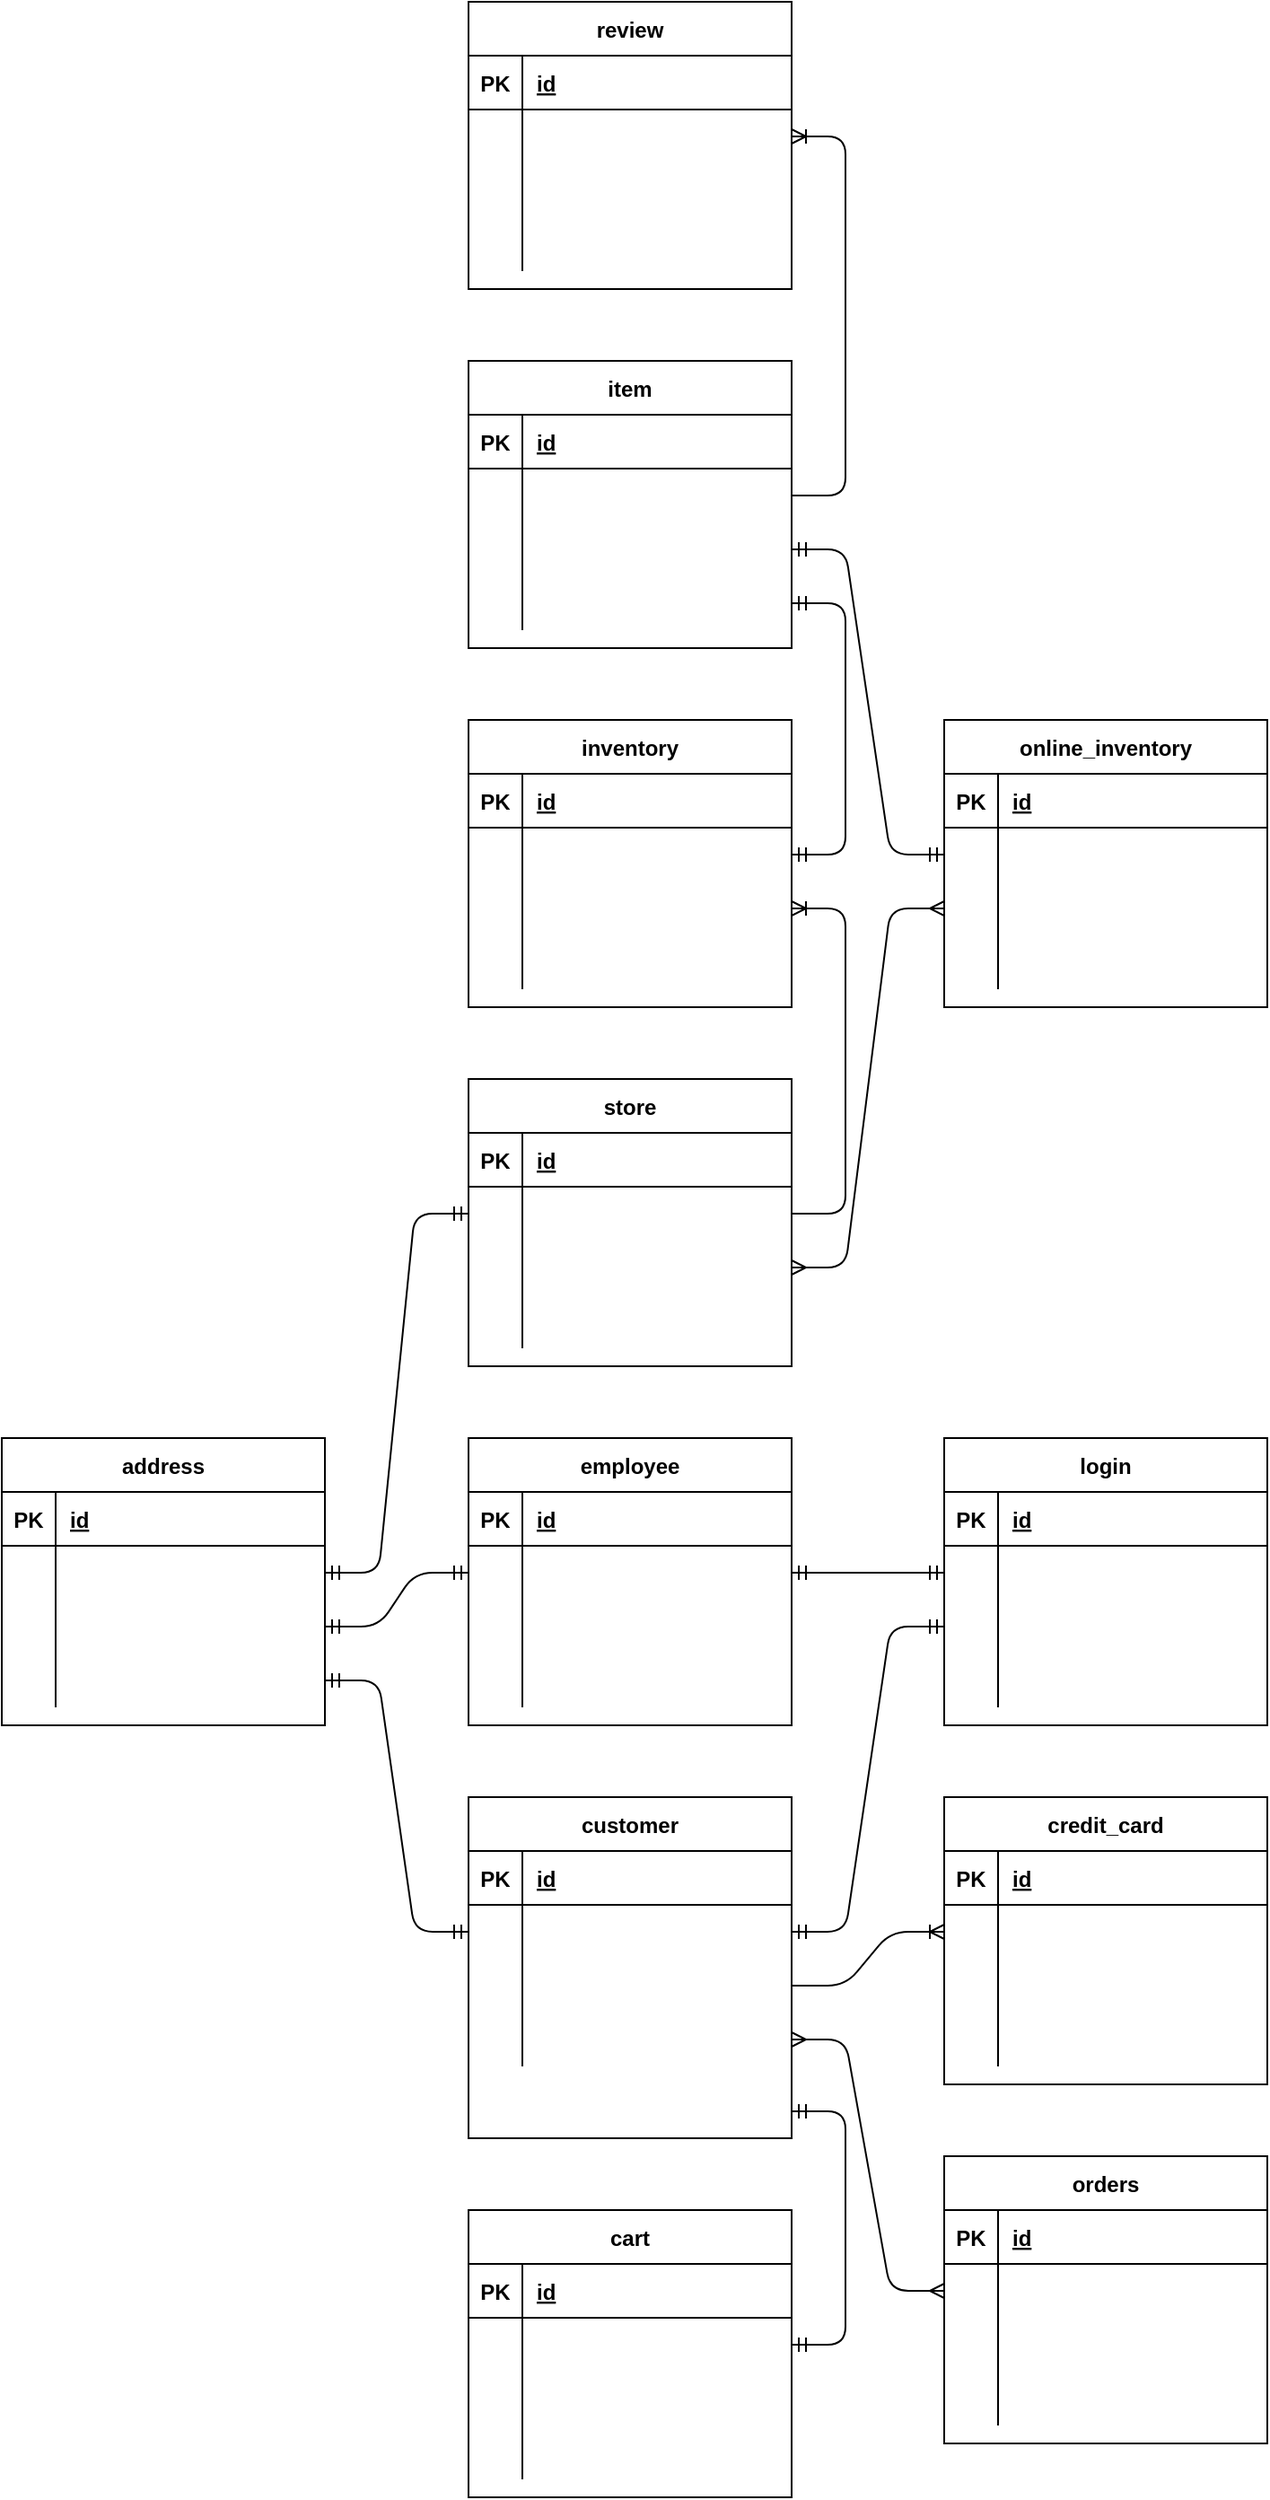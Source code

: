 <mxfile version="14.9.4" type="device"><diagram id="AGDld_XZvt3QHtl88b-3" name="Page-1"><mxGraphModel dx="2512" dy="1852" grid="1" gridSize="10" guides="1" tooltips="1" connect="1" arrows="1" fold="1" page="1" pageScale="1" pageWidth="850" pageHeight="1100" math="0" shadow="0"><root><mxCell id="0"/><mxCell id="1" parent="0"/><mxCell id="yizBOrYzancbSpVKYhe6-15" value="cart" style="shape=table;startSize=30;container=1;collapsible=1;childLayout=tableLayout;fixedRows=1;rowLines=0;fontStyle=1;align=center;resizeLast=1;" parent="1" vertex="1"><mxGeometry x="160" y="350" width="180" height="160" as="geometry"><mxRectangle x="610" y="310" width="60" height="30" as="alternateBounds"/></mxGeometry></mxCell><mxCell id="yizBOrYzancbSpVKYhe6-16" value="" style="shape=partialRectangle;collapsible=0;dropTarget=0;pointerEvents=0;fillColor=none;top=0;left=0;bottom=1;right=0;points=[[0,0.5],[1,0.5]];portConstraint=eastwest;" parent="yizBOrYzancbSpVKYhe6-15" vertex="1"><mxGeometry y="30" width="180" height="30" as="geometry"/></mxCell><mxCell id="yizBOrYzancbSpVKYhe6-17" value="PK" style="shape=partialRectangle;connectable=0;fillColor=none;top=0;left=0;bottom=0;right=0;fontStyle=1;overflow=hidden;" parent="yizBOrYzancbSpVKYhe6-16" vertex="1"><mxGeometry width="30" height="30" as="geometry"/></mxCell><mxCell id="yizBOrYzancbSpVKYhe6-18" value="id" style="shape=partialRectangle;connectable=0;fillColor=none;top=0;left=0;bottom=0;right=0;align=left;spacingLeft=6;fontStyle=5;overflow=hidden;" parent="yizBOrYzancbSpVKYhe6-16" vertex="1"><mxGeometry x="30" width="150" height="30" as="geometry"/></mxCell><mxCell id="yizBOrYzancbSpVKYhe6-19" value="" style="shape=partialRectangle;collapsible=0;dropTarget=0;pointerEvents=0;fillColor=none;top=0;left=0;bottom=0;right=0;points=[[0,0.5],[1,0.5]];portConstraint=eastwest;" parent="yizBOrYzancbSpVKYhe6-15" vertex="1"><mxGeometry y="60" width="180" height="30" as="geometry"/></mxCell><mxCell id="yizBOrYzancbSpVKYhe6-20" value="" style="shape=partialRectangle;connectable=0;fillColor=none;top=0;left=0;bottom=0;right=0;editable=1;overflow=hidden;" parent="yizBOrYzancbSpVKYhe6-19" vertex="1"><mxGeometry width="30" height="30" as="geometry"/></mxCell><mxCell id="yizBOrYzancbSpVKYhe6-21" value=" " style="shape=partialRectangle;connectable=0;fillColor=none;top=0;left=0;bottom=0;right=0;align=left;spacingLeft=6;overflow=hidden;" parent="yizBOrYzancbSpVKYhe6-19" vertex="1"><mxGeometry x="30" width="150" height="30" as="geometry"/></mxCell><mxCell id="yizBOrYzancbSpVKYhe6-22" value="" style="shape=partialRectangle;collapsible=0;dropTarget=0;pointerEvents=0;fillColor=none;top=0;left=0;bottom=0;right=0;points=[[0,0.5],[1,0.5]];portConstraint=eastwest;" parent="yizBOrYzancbSpVKYhe6-15" vertex="1"><mxGeometry y="90" width="180" height="30" as="geometry"/></mxCell><mxCell id="yizBOrYzancbSpVKYhe6-23" value="" style="shape=partialRectangle;connectable=0;fillColor=none;top=0;left=0;bottom=0;right=0;editable=1;overflow=hidden;" parent="yizBOrYzancbSpVKYhe6-22" vertex="1"><mxGeometry width="30" height="30" as="geometry"/></mxCell><mxCell id="yizBOrYzancbSpVKYhe6-24" value=" " style="shape=partialRectangle;connectable=0;fillColor=none;top=0;left=0;bottom=0;right=0;align=left;spacingLeft=6;overflow=hidden;" parent="yizBOrYzancbSpVKYhe6-22" vertex="1"><mxGeometry x="30" width="150" height="30" as="geometry"/></mxCell><mxCell id="yizBOrYzancbSpVKYhe6-25" value="" style="shape=partialRectangle;collapsible=0;dropTarget=0;pointerEvents=0;fillColor=none;top=0;left=0;bottom=0;right=0;points=[[0,0.5],[1,0.5]];portConstraint=eastwest;" parent="yizBOrYzancbSpVKYhe6-15" vertex="1"><mxGeometry y="120" width="180" height="30" as="geometry"/></mxCell><mxCell id="yizBOrYzancbSpVKYhe6-26" value="" style="shape=partialRectangle;connectable=0;fillColor=none;top=0;left=0;bottom=0;right=0;editable=1;overflow=hidden;" parent="yizBOrYzancbSpVKYhe6-25" vertex="1"><mxGeometry width="30" height="30" as="geometry"/></mxCell><mxCell id="yizBOrYzancbSpVKYhe6-27" value=" " style="shape=partialRectangle;connectable=0;fillColor=none;top=0;left=0;bottom=0;right=0;align=left;spacingLeft=6;overflow=hidden;" parent="yizBOrYzancbSpVKYhe6-25" vertex="1"><mxGeometry x="30" width="150" height="30" as="geometry"/></mxCell><mxCell id="yizBOrYzancbSpVKYhe6-41" value="review" style="shape=table;startSize=30;container=1;collapsible=1;childLayout=tableLayout;fixedRows=1;rowLines=0;fontStyle=1;align=center;resizeLast=1;" parent="1" vertex="1"><mxGeometry x="160" y="-880" width="180" height="160" as="geometry"><mxRectangle x="610" y="310" width="60" height="30" as="alternateBounds"/></mxGeometry></mxCell><mxCell id="yizBOrYzancbSpVKYhe6-42" value="" style="shape=partialRectangle;collapsible=0;dropTarget=0;pointerEvents=0;fillColor=none;top=0;left=0;bottom=1;right=0;points=[[0,0.5],[1,0.5]];portConstraint=eastwest;" parent="yizBOrYzancbSpVKYhe6-41" vertex="1"><mxGeometry y="30" width="180" height="30" as="geometry"/></mxCell><mxCell id="yizBOrYzancbSpVKYhe6-43" value="PK" style="shape=partialRectangle;connectable=0;fillColor=none;top=0;left=0;bottom=0;right=0;fontStyle=1;overflow=hidden;" parent="yizBOrYzancbSpVKYhe6-42" vertex="1"><mxGeometry width="30" height="30" as="geometry"/></mxCell><mxCell id="yizBOrYzancbSpVKYhe6-44" value="id" style="shape=partialRectangle;connectable=0;fillColor=none;top=0;left=0;bottom=0;right=0;align=left;spacingLeft=6;fontStyle=5;overflow=hidden;" parent="yizBOrYzancbSpVKYhe6-42" vertex="1"><mxGeometry x="30" width="150" height="30" as="geometry"/></mxCell><mxCell id="yizBOrYzancbSpVKYhe6-45" value="" style="shape=partialRectangle;collapsible=0;dropTarget=0;pointerEvents=0;fillColor=none;top=0;left=0;bottom=0;right=0;points=[[0,0.5],[1,0.5]];portConstraint=eastwest;" parent="yizBOrYzancbSpVKYhe6-41" vertex="1"><mxGeometry y="60" width="180" height="30" as="geometry"/></mxCell><mxCell id="yizBOrYzancbSpVKYhe6-46" value="" style="shape=partialRectangle;connectable=0;fillColor=none;top=0;left=0;bottom=0;right=0;editable=1;overflow=hidden;" parent="yizBOrYzancbSpVKYhe6-45" vertex="1"><mxGeometry width="30" height="30" as="geometry"/></mxCell><mxCell id="yizBOrYzancbSpVKYhe6-47" value=" " style="shape=partialRectangle;connectable=0;fillColor=none;top=0;left=0;bottom=0;right=0;align=left;spacingLeft=6;overflow=hidden;" parent="yizBOrYzancbSpVKYhe6-45" vertex="1"><mxGeometry x="30" width="150" height="30" as="geometry"/></mxCell><mxCell id="yizBOrYzancbSpVKYhe6-48" value="" style="shape=partialRectangle;collapsible=0;dropTarget=0;pointerEvents=0;fillColor=none;top=0;left=0;bottom=0;right=0;points=[[0,0.5],[1,0.5]];portConstraint=eastwest;" parent="yizBOrYzancbSpVKYhe6-41" vertex="1"><mxGeometry y="90" width="180" height="30" as="geometry"/></mxCell><mxCell id="yizBOrYzancbSpVKYhe6-49" value="" style="shape=partialRectangle;connectable=0;fillColor=none;top=0;left=0;bottom=0;right=0;editable=1;overflow=hidden;" parent="yizBOrYzancbSpVKYhe6-48" vertex="1"><mxGeometry width="30" height="30" as="geometry"/></mxCell><mxCell id="yizBOrYzancbSpVKYhe6-50" value=" " style="shape=partialRectangle;connectable=0;fillColor=none;top=0;left=0;bottom=0;right=0;align=left;spacingLeft=6;overflow=hidden;" parent="yizBOrYzancbSpVKYhe6-48" vertex="1"><mxGeometry x="30" width="150" height="30" as="geometry"/></mxCell><mxCell id="yizBOrYzancbSpVKYhe6-51" value="" style="shape=partialRectangle;collapsible=0;dropTarget=0;pointerEvents=0;fillColor=none;top=0;left=0;bottom=0;right=0;points=[[0,0.5],[1,0.5]];portConstraint=eastwest;" parent="yizBOrYzancbSpVKYhe6-41" vertex="1"><mxGeometry y="120" width="180" height="30" as="geometry"/></mxCell><mxCell id="yizBOrYzancbSpVKYhe6-52" value="" style="shape=partialRectangle;connectable=0;fillColor=none;top=0;left=0;bottom=0;right=0;editable=1;overflow=hidden;" parent="yizBOrYzancbSpVKYhe6-51" vertex="1"><mxGeometry width="30" height="30" as="geometry"/></mxCell><mxCell id="yizBOrYzancbSpVKYhe6-53" value=" " style="shape=partialRectangle;connectable=0;fillColor=none;top=0;left=0;bottom=0;right=0;align=left;spacingLeft=6;overflow=hidden;" parent="yizBOrYzancbSpVKYhe6-51" vertex="1"><mxGeometry x="30" width="150" height="30" as="geometry"/></mxCell><mxCell id="yizBOrYzancbSpVKYhe6-54" value="credit_card" style="shape=table;startSize=30;container=1;collapsible=1;childLayout=tableLayout;fixedRows=1;rowLines=0;fontStyle=1;align=center;resizeLast=1;" parent="1" vertex="1"><mxGeometry x="425" y="120" width="180" height="160" as="geometry"><mxRectangle x="610" y="310" width="60" height="30" as="alternateBounds"/></mxGeometry></mxCell><mxCell id="yizBOrYzancbSpVKYhe6-55" value="" style="shape=partialRectangle;collapsible=0;dropTarget=0;pointerEvents=0;fillColor=none;top=0;left=0;bottom=1;right=0;points=[[0,0.5],[1,0.5]];portConstraint=eastwest;" parent="yizBOrYzancbSpVKYhe6-54" vertex="1"><mxGeometry y="30" width="180" height="30" as="geometry"/></mxCell><mxCell id="yizBOrYzancbSpVKYhe6-56" value="PK" style="shape=partialRectangle;connectable=0;fillColor=none;top=0;left=0;bottom=0;right=0;fontStyle=1;overflow=hidden;" parent="yizBOrYzancbSpVKYhe6-55" vertex="1"><mxGeometry width="30" height="30" as="geometry"/></mxCell><mxCell id="yizBOrYzancbSpVKYhe6-57" value="id" style="shape=partialRectangle;connectable=0;fillColor=none;top=0;left=0;bottom=0;right=0;align=left;spacingLeft=6;fontStyle=5;overflow=hidden;" parent="yizBOrYzancbSpVKYhe6-55" vertex="1"><mxGeometry x="30" width="150" height="30" as="geometry"/></mxCell><mxCell id="yizBOrYzancbSpVKYhe6-58" value="" style="shape=partialRectangle;collapsible=0;dropTarget=0;pointerEvents=0;fillColor=none;top=0;left=0;bottom=0;right=0;points=[[0,0.5],[1,0.5]];portConstraint=eastwest;" parent="yizBOrYzancbSpVKYhe6-54" vertex="1"><mxGeometry y="60" width="180" height="30" as="geometry"/></mxCell><mxCell id="yizBOrYzancbSpVKYhe6-59" value="" style="shape=partialRectangle;connectable=0;fillColor=none;top=0;left=0;bottom=0;right=0;editable=1;overflow=hidden;" parent="yizBOrYzancbSpVKYhe6-58" vertex="1"><mxGeometry width="30" height="30" as="geometry"/></mxCell><mxCell id="yizBOrYzancbSpVKYhe6-60" value=" " style="shape=partialRectangle;connectable=0;fillColor=none;top=0;left=0;bottom=0;right=0;align=left;spacingLeft=6;overflow=hidden;" parent="yizBOrYzancbSpVKYhe6-58" vertex="1"><mxGeometry x="30" width="150" height="30" as="geometry"/></mxCell><mxCell id="yizBOrYzancbSpVKYhe6-61" value="" style="shape=partialRectangle;collapsible=0;dropTarget=0;pointerEvents=0;fillColor=none;top=0;left=0;bottom=0;right=0;points=[[0,0.5],[1,0.5]];portConstraint=eastwest;" parent="yizBOrYzancbSpVKYhe6-54" vertex="1"><mxGeometry y="90" width="180" height="30" as="geometry"/></mxCell><mxCell id="yizBOrYzancbSpVKYhe6-62" value="" style="shape=partialRectangle;connectable=0;fillColor=none;top=0;left=0;bottom=0;right=0;editable=1;overflow=hidden;" parent="yizBOrYzancbSpVKYhe6-61" vertex="1"><mxGeometry width="30" height="30" as="geometry"/></mxCell><mxCell id="yizBOrYzancbSpVKYhe6-63" value=" " style="shape=partialRectangle;connectable=0;fillColor=none;top=0;left=0;bottom=0;right=0;align=left;spacingLeft=6;overflow=hidden;" parent="yizBOrYzancbSpVKYhe6-61" vertex="1"><mxGeometry x="30" width="150" height="30" as="geometry"/></mxCell><mxCell id="yizBOrYzancbSpVKYhe6-64" value="" style="shape=partialRectangle;collapsible=0;dropTarget=0;pointerEvents=0;fillColor=none;top=0;left=0;bottom=0;right=0;points=[[0,0.5],[1,0.5]];portConstraint=eastwest;" parent="yizBOrYzancbSpVKYhe6-54" vertex="1"><mxGeometry y="120" width="180" height="30" as="geometry"/></mxCell><mxCell id="yizBOrYzancbSpVKYhe6-65" value="" style="shape=partialRectangle;connectable=0;fillColor=none;top=0;left=0;bottom=0;right=0;editable=1;overflow=hidden;" parent="yizBOrYzancbSpVKYhe6-64" vertex="1"><mxGeometry width="30" height="30" as="geometry"/></mxCell><mxCell id="yizBOrYzancbSpVKYhe6-66" value=" " style="shape=partialRectangle;connectable=0;fillColor=none;top=0;left=0;bottom=0;right=0;align=left;spacingLeft=6;overflow=hidden;" parent="yizBOrYzancbSpVKYhe6-64" vertex="1"><mxGeometry x="30" width="150" height="30" as="geometry"/></mxCell><mxCell id="yizBOrYzancbSpVKYhe6-67" value="orders" style="shape=table;startSize=30;container=1;collapsible=1;childLayout=tableLayout;fixedRows=1;rowLines=0;fontStyle=1;align=center;resizeLast=1;" parent="1" vertex="1"><mxGeometry x="425" y="320" width="180" height="160" as="geometry"><mxRectangle x="610" y="310" width="60" height="30" as="alternateBounds"/></mxGeometry></mxCell><mxCell id="yizBOrYzancbSpVKYhe6-68" value="" style="shape=partialRectangle;collapsible=0;dropTarget=0;pointerEvents=0;fillColor=none;top=0;left=0;bottom=1;right=0;points=[[0,0.5],[1,0.5]];portConstraint=eastwest;" parent="yizBOrYzancbSpVKYhe6-67" vertex="1"><mxGeometry y="30" width="180" height="30" as="geometry"/></mxCell><mxCell id="yizBOrYzancbSpVKYhe6-69" value="PK" style="shape=partialRectangle;connectable=0;fillColor=none;top=0;left=0;bottom=0;right=0;fontStyle=1;overflow=hidden;" parent="yizBOrYzancbSpVKYhe6-68" vertex="1"><mxGeometry width="30" height="30" as="geometry"/></mxCell><mxCell id="yizBOrYzancbSpVKYhe6-70" value="id" style="shape=partialRectangle;connectable=0;fillColor=none;top=0;left=0;bottom=0;right=0;align=left;spacingLeft=6;fontStyle=5;overflow=hidden;" parent="yizBOrYzancbSpVKYhe6-68" vertex="1"><mxGeometry x="30" width="150" height="30" as="geometry"/></mxCell><mxCell id="yizBOrYzancbSpVKYhe6-71" value="" style="shape=partialRectangle;collapsible=0;dropTarget=0;pointerEvents=0;fillColor=none;top=0;left=0;bottom=0;right=0;points=[[0,0.5],[1,0.5]];portConstraint=eastwest;" parent="yizBOrYzancbSpVKYhe6-67" vertex="1"><mxGeometry y="60" width="180" height="30" as="geometry"/></mxCell><mxCell id="yizBOrYzancbSpVKYhe6-72" value="" style="shape=partialRectangle;connectable=0;fillColor=none;top=0;left=0;bottom=0;right=0;editable=1;overflow=hidden;" parent="yizBOrYzancbSpVKYhe6-71" vertex="1"><mxGeometry width="30" height="30" as="geometry"/></mxCell><mxCell id="yizBOrYzancbSpVKYhe6-73" value=" " style="shape=partialRectangle;connectable=0;fillColor=none;top=0;left=0;bottom=0;right=0;align=left;spacingLeft=6;overflow=hidden;" parent="yizBOrYzancbSpVKYhe6-71" vertex="1"><mxGeometry x="30" width="150" height="30" as="geometry"/></mxCell><mxCell id="yizBOrYzancbSpVKYhe6-74" value="" style="shape=partialRectangle;collapsible=0;dropTarget=0;pointerEvents=0;fillColor=none;top=0;left=0;bottom=0;right=0;points=[[0,0.5],[1,0.5]];portConstraint=eastwest;" parent="yizBOrYzancbSpVKYhe6-67" vertex="1"><mxGeometry y="90" width="180" height="30" as="geometry"/></mxCell><mxCell id="yizBOrYzancbSpVKYhe6-75" value="" style="shape=partialRectangle;connectable=0;fillColor=none;top=0;left=0;bottom=0;right=0;editable=1;overflow=hidden;" parent="yizBOrYzancbSpVKYhe6-74" vertex="1"><mxGeometry width="30" height="30" as="geometry"/></mxCell><mxCell id="yizBOrYzancbSpVKYhe6-76" value=" " style="shape=partialRectangle;connectable=0;fillColor=none;top=0;left=0;bottom=0;right=0;align=left;spacingLeft=6;overflow=hidden;" parent="yizBOrYzancbSpVKYhe6-74" vertex="1"><mxGeometry x="30" width="150" height="30" as="geometry"/></mxCell><mxCell id="yizBOrYzancbSpVKYhe6-77" value="" style="shape=partialRectangle;collapsible=0;dropTarget=0;pointerEvents=0;fillColor=none;top=0;left=0;bottom=0;right=0;points=[[0,0.5],[1,0.5]];portConstraint=eastwest;" parent="yizBOrYzancbSpVKYhe6-67" vertex="1"><mxGeometry y="120" width="180" height="30" as="geometry"/></mxCell><mxCell id="yizBOrYzancbSpVKYhe6-78" value="" style="shape=partialRectangle;connectable=0;fillColor=none;top=0;left=0;bottom=0;right=0;editable=1;overflow=hidden;" parent="yizBOrYzancbSpVKYhe6-77" vertex="1"><mxGeometry width="30" height="30" as="geometry"/></mxCell><mxCell id="yizBOrYzancbSpVKYhe6-79" value=" " style="shape=partialRectangle;connectable=0;fillColor=none;top=0;left=0;bottom=0;right=0;align=left;spacingLeft=6;overflow=hidden;" parent="yizBOrYzancbSpVKYhe6-77" vertex="1"><mxGeometry x="30" width="150" height="30" as="geometry"/></mxCell><mxCell id="yizBOrYzancbSpVKYhe6-80" value="login" style="shape=table;startSize=30;container=1;collapsible=1;childLayout=tableLayout;fixedRows=1;rowLines=0;fontStyle=1;align=center;resizeLast=1;" parent="1" vertex="1"><mxGeometry x="425" y="-80" width="180" height="160" as="geometry"><mxRectangle x="610" y="310" width="60" height="30" as="alternateBounds"/></mxGeometry></mxCell><mxCell id="yizBOrYzancbSpVKYhe6-81" value="" style="shape=partialRectangle;collapsible=0;dropTarget=0;pointerEvents=0;fillColor=none;top=0;left=0;bottom=1;right=0;points=[[0,0.5],[1,0.5]];portConstraint=eastwest;" parent="yizBOrYzancbSpVKYhe6-80" vertex="1"><mxGeometry y="30" width="180" height="30" as="geometry"/></mxCell><mxCell id="yizBOrYzancbSpVKYhe6-82" value="PK" style="shape=partialRectangle;connectable=0;fillColor=none;top=0;left=0;bottom=0;right=0;fontStyle=1;overflow=hidden;" parent="yizBOrYzancbSpVKYhe6-81" vertex="1"><mxGeometry width="30" height="30" as="geometry"/></mxCell><mxCell id="yizBOrYzancbSpVKYhe6-83" value="id" style="shape=partialRectangle;connectable=0;fillColor=none;top=0;left=0;bottom=0;right=0;align=left;spacingLeft=6;fontStyle=5;overflow=hidden;" parent="yizBOrYzancbSpVKYhe6-81" vertex="1"><mxGeometry x="30" width="150" height="30" as="geometry"/></mxCell><mxCell id="yizBOrYzancbSpVKYhe6-84" value="" style="shape=partialRectangle;collapsible=0;dropTarget=0;pointerEvents=0;fillColor=none;top=0;left=0;bottom=0;right=0;points=[[0,0.5],[1,0.5]];portConstraint=eastwest;" parent="yizBOrYzancbSpVKYhe6-80" vertex="1"><mxGeometry y="60" width="180" height="30" as="geometry"/></mxCell><mxCell id="yizBOrYzancbSpVKYhe6-85" value="" style="shape=partialRectangle;connectable=0;fillColor=none;top=0;left=0;bottom=0;right=0;editable=1;overflow=hidden;" parent="yizBOrYzancbSpVKYhe6-84" vertex="1"><mxGeometry width="30" height="30" as="geometry"/></mxCell><mxCell id="yizBOrYzancbSpVKYhe6-86" value=" " style="shape=partialRectangle;connectable=0;fillColor=none;top=0;left=0;bottom=0;right=0;align=left;spacingLeft=6;overflow=hidden;" parent="yizBOrYzancbSpVKYhe6-84" vertex="1"><mxGeometry x="30" width="150" height="30" as="geometry"/></mxCell><mxCell id="yizBOrYzancbSpVKYhe6-87" value="" style="shape=partialRectangle;collapsible=0;dropTarget=0;pointerEvents=0;fillColor=none;top=0;left=0;bottom=0;right=0;points=[[0,0.5],[1,0.5]];portConstraint=eastwest;" parent="yizBOrYzancbSpVKYhe6-80" vertex="1"><mxGeometry y="90" width="180" height="30" as="geometry"/></mxCell><mxCell id="yizBOrYzancbSpVKYhe6-88" value="" style="shape=partialRectangle;connectable=0;fillColor=none;top=0;left=0;bottom=0;right=0;editable=1;overflow=hidden;" parent="yizBOrYzancbSpVKYhe6-87" vertex="1"><mxGeometry width="30" height="30" as="geometry"/></mxCell><mxCell id="yizBOrYzancbSpVKYhe6-89" value=" " style="shape=partialRectangle;connectable=0;fillColor=none;top=0;left=0;bottom=0;right=0;align=left;spacingLeft=6;overflow=hidden;" parent="yizBOrYzancbSpVKYhe6-87" vertex="1"><mxGeometry x="30" width="150" height="30" as="geometry"/></mxCell><mxCell id="yizBOrYzancbSpVKYhe6-90" value="" style="shape=partialRectangle;collapsible=0;dropTarget=0;pointerEvents=0;fillColor=none;top=0;left=0;bottom=0;right=0;points=[[0,0.5],[1,0.5]];portConstraint=eastwest;" parent="yizBOrYzancbSpVKYhe6-80" vertex="1"><mxGeometry y="120" width="180" height="30" as="geometry"/></mxCell><mxCell id="yizBOrYzancbSpVKYhe6-91" value="" style="shape=partialRectangle;connectable=0;fillColor=none;top=0;left=0;bottom=0;right=0;editable=1;overflow=hidden;" parent="yizBOrYzancbSpVKYhe6-90" vertex="1"><mxGeometry width="30" height="30" as="geometry"/></mxCell><mxCell id="yizBOrYzancbSpVKYhe6-92" value=" " style="shape=partialRectangle;connectable=0;fillColor=none;top=0;left=0;bottom=0;right=0;align=left;spacingLeft=6;overflow=hidden;" parent="yizBOrYzancbSpVKYhe6-90" vertex="1"><mxGeometry x="30" width="150" height="30" as="geometry"/></mxCell><mxCell id="yizBOrYzancbSpVKYhe6-93" value="item" style="shape=table;startSize=30;container=1;collapsible=1;childLayout=tableLayout;fixedRows=1;rowLines=0;fontStyle=1;align=center;resizeLast=1;" parent="1" vertex="1"><mxGeometry x="160" y="-680" width="180" height="160" as="geometry"><mxRectangle x="610" y="310" width="60" height="30" as="alternateBounds"/></mxGeometry></mxCell><mxCell id="yizBOrYzancbSpVKYhe6-94" value="" style="shape=partialRectangle;collapsible=0;dropTarget=0;pointerEvents=0;fillColor=none;top=0;left=0;bottom=1;right=0;points=[[0,0.5],[1,0.5]];portConstraint=eastwest;" parent="yizBOrYzancbSpVKYhe6-93" vertex="1"><mxGeometry y="30" width="180" height="30" as="geometry"/></mxCell><mxCell id="yizBOrYzancbSpVKYhe6-95" value="PK" style="shape=partialRectangle;connectable=0;fillColor=none;top=0;left=0;bottom=0;right=0;fontStyle=1;overflow=hidden;" parent="yizBOrYzancbSpVKYhe6-94" vertex="1"><mxGeometry width="30" height="30" as="geometry"/></mxCell><mxCell id="yizBOrYzancbSpVKYhe6-96" value="id" style="shape=partialRectangle;connectable=0;fillColor=none;top=0;left=0;bottom=0;right=0;align=left;spacingLeft=6;fontStyle=5;overflow=hidden;" parent="yizBOrYzancbSpVKYhe6-94" vertex="1"><mxGeometry x="30" width="150" height="30" as="geometry"/></mxCell><mxCell id="yizBOrYzancbSpVKYhe6-97" value="" style="shape=partialRectangle;collapsible=0;dropTarget=0;pointerEvents=0;fillColor=none;top=0;left=0;bottom=0;right=0;points=[[0,0.5],[1,0.5]];portConstraint=eastwest;" parent="yizBOrYzancbSpVKYhe6-93" vertex="1"><mxGeometry y="60" width="180" height="30" as="geometry"/></mxCell><mxCell id="yizBOrYzancbSpVKYhe6-98" value="" style="shape=partialRectangle;connectable=0;fillColor=none;top=0;left=0;bottom=0;right=0;editable=1;overflow=hidden;" parent="yizBOrYzancbSpVKYhe6-97" vertex="1"><mxGeometry width="30" height="30" as="geometry"/></mxCell><mxCell id="yizBOrYzancbSpVKYhe6-99" value="" style="shape=partialRectangle;connectable=0;fillColor=none;top=0;left=0;bottom=0;right=0;align=left;spacingLeft=6;overflow=hidden;" parent="yizBOrYzancbSpVKYhe6-97" vertex="1"><mxGeometry x="30" width="150" height="30" as="geometry"/></mxCell><mxCell id="yizBOrYzancbSpVKYhe6-100" value="" style="shape=partialRectangle;collapsible=0;dropTarget=0;pointerEvents=0;fillColor=none;top=0;left=0;bottom=0;right=0;points=[[0,0.5],[1,0.5]];portConstraint=eastwest;" parent="yizBOrYzancbSpVKYhe6-93" vertex="1"><mxGeometry y="90" width="180" height="30" as="geometry"/></mxCell><mxCell id="yizBOrYzancbSpVKYhe6-101" value="" style="shape=partialRectangle;connectable=0;fillColor=none;top=0;left=0;bottom=0;right=0;editable=1;overflow=hidden;" parent="yizBOrYzancbSpVKYhe6-100" vertex="1"><mxGeometry width="30" height="30" as="geometry"/></mxCell><mxCell id="yizBOrYzancbSpVKYhe6-102" value="" style="shape=partialRectangle;connectable=0;fillColor=none;top=0;left=0;bottom=0;right=0;align=left;spacingLeft=6;overflow=hidden;" parent="yizBOrYzancbSpVKYhe6-100" vertex="1"><mxGeometry x="30" width="150" height="30" as="geometry"/></mxCell><mxCell id="yizBOrYzancbSpVKYhe6-103" value="" style="shape=partialRectangle;collapsible=0;dropTarget=0;pointerEvents=0;fillColor=none;top=0;left=0;bottom=0;right=0;points=[[0,0.5],[1,0.5]];portConstraint=eastwest;" parent="yizBOrYzancbSpVKYhe6-93" vertex="1"><mxGeometry y="120" width="180" height="30" as="geometry"/></mxCell><mxCell id="yizBOrYzancbSpVKYhe6-104" value="" style="shape=partialRectangle;connectable=0;fillColor=none;top=0;left=0;bottom=0;right=0;editable=1;overflow=hidden;" parent="yizBOrYzancbSpVKYhe6-103" vertex="1"><mxGeometry width="30" height="30" as="geometry"/></mxCell><mxCell id="yizBOrYzancbSpVKYhe6-105" value="" style="shape=partialRectangle;connectable=0;fillColor=none;top=0;left=0;bottom=0;right=0;align=left;spacingLeft=6;overflow=hidden;" parent="yizBOrYzancbSpVKYhe6-103" vertex="1"><mxGeometry x="30" width="150" height="30" as="geometry"/></mxCell><mxCell id="yizBOrYzancbSpVKYhe6-106" value="inventory" style="shape=table;startSize=30;container=1;collapsible=1;childLayout=tableLayout;fixedRows=1;rowLines=0;fontStyle=1;align=center;resizeLast=1;" parent="1" vertex="1"><mxGeometry x="160" y="-480" width="180" height="160" as="geometry"><mxRectangle x="610" y="310" width="60" height="30" as="alternateBounds"/></mxGeometry></mxCell><mxCell id="yizBOrYzancbSpVKYhe6-107" value="" style="shape=partialRectangle;collapsible=0;dropTarget=0;pointerEvents=0;fillColor=none;top=0;left=0;bottom=1;right=0;points=[[0,0.5],[1,0.5]];portConstraint=eastwest;" parent="yizBOrYzancbSpVKYhe6-106" vertex="1"><mxGeometry y="30" width="180" height="30" as="geometry"/></mxCell><mxCell id="yizBOrYzancbSpVKYhe6-108" value="PK" style="shape=partialRectangle;connectable=0;fillColor=none;top=0;left=0;bottom=0;right=0;fontStyle=1;overflow=hidden;" parent="yizBOrYzancbSpVKYhe6-107" vertex="1"><mxGeometry width="30" height="30" as="geometry"/></mxCell><mxCell id="yizBOrYzancbSpVKYhe6-109" value="id" style="shape=partialRectangle;connectable=0;fillColor=none;top=0;left=0;bottom=0;right=0;align=left;spacingLeft=6;fontStyle=5;overflow=hidden;" parent="yizBOrYzancbSpVKYhe6-107" vertex="1"><mxGeometry x="30" width="150" height="30" as="geometry"/></mxCell><mxCell id="yizBOrYzancbSpVKYhe6-110" value="" style="shape=partialRectangle;collapsible=0;dropTarget=0;pointerEvents=0;fillColor=none;top=0;left=0;bottom=0;right=0;points=[[0,0.5],[1,0.5]];portConstraint=eastwest;" parent="yizBOrYzancbSpVKYhe6-106" vertex="1"><mxGeometry y="60" width="180" height="30" as="geometry"/></mxCell><mxCell id="yizBOrYzancbSpVKYhe6-111" value="" style="shape=partialRectangle;connectable=0;fillColor=none;top=0;left=0;bottom=0;right=0;editable=1;overflow=hidden;" parent="yizBOrYzancbSpVKYhe6-110" vertex="1"><mxGeometry width="30" height="30" as="geometry"/></mxCell><mxCell id="yizBOrYzancbSpVKYhe6-112" value="" style="shape=partialRectangle;connectable=0;fillColor=none;top=0;left=0;bottom=0;right=0;align=left;spacingLeft=6;overflow=hidden;" parent="yizBOrYzancbSpVKYhe6-110" vertex="1"><mxGeometry x="30" width="150" height="30" as="geometry"/></mxCell><mxCell id="yizBOrYzancbSpVKYhe6-113" value="" style="shape=partialRectangle;collapsible=0;dropTarget=0;pointerEvents=0;fillColor=none;top=0;left=0;bottom=0;right=0;points=[[0,0.5],[1,0.5]];portConstraint=eastwest;" parent="yizBOrYzancbSpVKYhe6-106" vertex="1"><mxGeometry y="90" width="180" height="30" as="geometry"/></mxCell><mxCell id="yizBOrYzancbSpVKYhe6-114" value="" style="shape=partialRectangle;connectable=0;fillColor=none;top=0;left=0;bottom=0;right=0;editable=1;overflow=hidden;" parent="yizBOrYzancbSpVKYhe6-113" vertex="1"><mxGeometry width="30" height="30" as="geometry"/></mxCell><mxCell id="yizBOrYzancbSpVKYhe6-115" value="" style="shape=partialRectangle;connectable=0;fillColor=none;top=0;left=0;bottom=0;right=0;align=left;spacingLeft=6;overflow=hidden;" parent="yizBOrYzancbSpVKYhe6-113" vertex="1"><mxGeometry x="30" width="150" height="30" as="geometry"/></mxCell><mxCell id="yizBOrYzancbSpVKYhe6-116" value="" style="shape=partialRectangle;collapsible=0;dropTarget=0;pointerEvents=0;fillColor=none;top=0;left=0;bottom=0;right=0;points=[[0,0.5],[1,0.5]];portConstraint=eastwest;" parent="yizBOrYzancbSpVKYhe6-106" vertex="1"><mxGeometry y="120" width="180" height="30" as="geometry"/></mxCell><mxCell id="yizBOrYzancbSpVKYhe6-117" value="" style="shape=partialRectangle;connectable=0;fillColor=none;top=0;left=0;bottom=0;right=0;editable=1;overflow=hidden;" parent="yizBOrYzancbSpVKYhe6-116" vertex="1"><mxGeometry width="30" height="30" as="geometry"/></mxCell><mxCell id="yizBOrYzancbSpVKYhe6-118" value="" style="shape=partialRectangle;connectable=0;fillColor=none;top=0;left=0;bottom=0;right=0;align=left;spacingLeft=6;overflow=hidden;" parent="yizBOrYzancbSpVKYhe6-116" vertex="1"><mxGeometry x="30" width="150" height="30" as="geometry"/></mxCell><mxCell id="yizBOrYzancbSpVKYhe6-119" value="store" style="shape=table;startSize=30;container=1;collapsible=1;childLayout=tableLayout;fixedRows=1;rowLines=0;fontStyle=1;align=center;resizeLast=1;" parent="1" vertex="1"><mxGeometry x="160" y="-280" width="180" height="160" as="geometry"><mxRectangle x="610" y="310" width="60" height="30" as="alternateBounds"/></mxGeometry></mxCell><mxCell id="yizBOrYzancbSpVKYhe6-120" value="" style="shape=partialRectangle;collapsible=0;dropTarget=0;pointerEvents=0;fillColor=none;top=0;left=0;bottom=1;right=0;points=[[0,0.5],[1,0.5]];portConstraint=eastwest;" parent="yizBOrYzancbSpVKYhe6-119" vertex="1"><mxGeometry y="30" width="180" height="30" as="geometry"/></mxCell><mxCell id="yizBOrYzancbSpVKYhe6-121" value="PK" style="shape=partialRectangle;connectable=0;fillColor=none;top=0;left=0;bottom=0;right=0;fontStyle=1;overflow=hidden;" parent="yizBOrYzancbSpVKYhe6-120" vertex="1"><mxGeometry width="30" height="30" as="geometry"/></mxCell><mxCell id="yizBOrYzancbSpVKYhe6-122" value="id" style="shape=partialRectangle;connectable=0;fillColor=none;top=0;left=0;bottom=0;right=0;align=left;spacingLeft=6;fontStyle=5;overflow=hidden;" parent="yizBOrYzancbSpVKYhe6-120" vertex="1"><mxGeometry x="30" width="150" height="30" as="geometry"/></mxCell><mxCell id="yizBOrYzancbSpVKYhe6-123" value="" style="shape=partialRectangle;collapsible=0;dropTarget=0;pointerEvents=0;fillColor=none;top=0;left=0;bottom=0;right=0;points=[[0,0.5],[1,0.5]];portConstraint=eastwest;" parent="yizBOrYzancbSpVKYhe6-119" vertex="1"><mxGeometry y="60" width="180" height="30" as="geometry"/></mxCell><mxCell id="yizBOrYzancbSpVKYhe6-124" value="" style="shape=partialRectangle;connectable=0;fillColor=none;top=0;left=0;bottom=0;right=0;editable=1;overflow=hidden;" parent="yizBOrYzancbSpVKYhe6-123" vertex="1"><mxGeometry width="30" height="30" as="geometry"/></mxCell><mxCell id="yizBOrYzancbSpVKYhe6-125" value=" " style="shape=partialRectangle;connectable=0;fillColor=none;top=0;left=0;bottom=0;right=0;align=left;spacingLeft=6;overflow=hidden;" parent="yizBOrYzancbSpVKYhe6-123" vertex="1"><mxGeometry x="30" width="150" height="30" as="geometry"/></mxCell><mxCell id="yizBOrYzancbSpVKYhe6-126" value="" style="shape=partialRectangle;collapsible=0;dropTarget=0;pointerEvents=0;fillColor=none;top=0;left=0;bottom=0;right=0;points=[[0,0.5],[1,0.5]];portConstraint=eastwest;" parent="yizBOrYzancbSpVKYhe6-119" vertex="1"><mxGeometry y="90" width="180" height="30" as="geometry"/></mxCell><mxCell id="yizBOrYzancbSpVKYhe6-127" value="" style="shape=partialRectangle;connectable=0;fillColor=none;top=0;left=0;bottom=0;right=0;editable=1;overflow=hidden;" parent="yizBOrYzancbSpVKYhe6-126" vertex="1"><mxGeometry width="30" height="30" as="geometry"/></mxCell><mxCell id="yizBOrYzancbSpVKYhe6-128" value=" " style="shape=partialRectangle;connectable=0;fillColor=none;top=0;left=0;bottom=0;right=0;align=left;spacingLeft=6;overflow=hidden;" parent="yizBOrYzancbSpVKYhe6-126" vertex="1"><mxGeometry x="30" width="150" height="30" as="geometry"/></mxCell><mxCell id="yizBOrYzancbSpVKYhe6-129" value="" style="shape=partialRectangle;collapsible=0;dropTarget=0;pointerEvents=0;fillColor=none;top=0;left=0;bottom=0;right=0;points=[[0,0.5],[1,0.5]];portConstraint=eastwest;" parent="yizBOrYzancbSpVKYhe6-119" vertex="1"><mxGeometry y="120" width="180" height="30" as="geometry"/></mxCell><mxCell id="yizBOrYzancbSpVKYhe6-130" value="" style="shape=partialRectangle;connectable=0;fillColor=none;top=0;left=0;bottom=0;right=0;editable=1;overflow=hidden;" parent="yizBOrYzancbSpVKYhe6-129" vertex="1"><mxGeometry width="30" height="30" as="geometry"/></mxCell><mxCell id="yizBOrYzancbSpVKYhe6-131" value=" " style="shape=partialRectangle;connectable=0;fillColor=none;top=0;left=0;bottom=0;right=0;align=left;spacingLeft=6;overflow=hidden;" parent="yizBOrYzancbSpVKYhe6-129" vertex="1"><mxGeometry x="30" width="150" height="30" as="geometry"/></mxCell><mxCell id="yizBOrYzancbSpVKYhe6-132" value="customer" style="shape=table;startSize=30;container=1;collapsible=1;childLayout=tableLayout;fixedRows=1;rowLines=0;fontStyle=1;align=center;resizeLast=1;" parent="1" vertex="1"><mxGeometry x="160" y="120" width="180" height="190" as="geometry"><mxRectangle x="610" y="310" width="60" height="30" as="alternateBounds"/></mxGeometry></mxCell><mxCell id="yizBOrYzancbSpVKYhe6-133" value="" style="shape=partialRectangle;collapsible=0;dropTarget=0;pointerEvents=0;fillColor=none;top=0;left=0;bottom=1;right=0;points=[[0,0.5],[1,0.5]];portConstraint=eastwest;" parent="yizBOrYzancbSpVKYhe6-132" vertex="1"><mxGeometry y="30" width="180" height="30" as="geometry"/></mxCell><mxCell id="yizBOrYzancbSpVKYhe6-134" value="PK" style="shape=partialRectangle;connectable=0;fillColor=none;top=0;left=0;bottom=0;right=0;fontStyle=1;overflow=hidden;" parent="yizBOrYzancbSpVKYhe6-133" vertex="1"><mxGeometry width="30" height="30" as="geometry"/></mxCell><mxCell id="yizBOrYzancbSpVKYhe6-135" value="id" style="shape=partialRectangle;connectable=0;fillColor=none;top=0;left=0;bottom=0;right=0;align=left;spacingLeft=6;fontStyle=5;overflow=hidden;" parent="yizBOrYzancbSpVKYhe6-133" vertex="1"><mxGeometry x="30" width="150" height="30" as="geometry"/></mxCell><mxCell id="yizBOrYzancbSpVKYhe6-136" value="" style="shape=partialRectangle;collapsible=0;dropTarget=0;pointerEvents=0;fillColor=none;top=0;left=0;bottom=0;right=0;points=[[0,0.5],[1,0.5]];portConstraint=eastwest;" parent="yizBOrYzancbSpVKYhe6-132" vertex="1"><mxGeometry y="60" width="180" height="30" as="geometry"/></mxCell><mxCell id="yizBOrYzancbSpVKYhe6-137" value="" style="shape=partialRectangle;connectable=0;fillColor=none;top=0;left=0;bottom=0;right=0;editable=1;overflow=hidden;" parent="yizBOrYzancbSpVKYhe6-136" vertex="1"><mxGeometry width="30" height="30" as="geometry"/></mxCell><mxCell id="yizBOrYzancbSpVKYhe6-138" value="" style="shape=partialRectangle;connectable=0;fillColor=none;top=0;left=0;bottom=0;right=0;align=left;spacingLeft=6;overflow=hidden;" parent="yizBOrYzancbSpVKYhe6-136" vertex="1"><mxGeometry x="30" width="150" height="30" as="geometry"/></mxCell><mxCell id="yizBOrYzancbSpVKYhe6-139" value="" style="shape=partialRectangle;collapsible=0;dropTarget=0;pointerEvents=0;fillColor=none;top=0;left=0;bottom=0;right=0;points=[[0,0.5],[1,0.5]];portConstraint=eastwest;" parent="yizBOrYzancbSpVKYhe6-132" vertex="1"><mxGeometry y="90" width="180" height="30" as="geometry"/></mxCell><mxCell id="yizBOrYzancbSpVKYhe6-140" value="" style="shape=partialRectangle;connectable=0;fillColor=none;top=0;left=0;bottom=0;right=0;editable=1;overflow=hidden;" parent="yizBOrYzancbSpVKYhe6-139" vertex="1"><mxGeometry width="30" height="30" as="geometry"/></mxCell><mxCell id="yizBOrYzancbSpVKYhe6-141" value=" " style="shape=partialRectangle;connectable=0;fillColor=none;top=0;left=0;bottom=0;right=0;align=left;spacingLeft=6;overflow=hidden;" parent="yizBOrYzancbSpVKYhe6-139" vertex="1"><mxGeometry x="30" width="150" height="30" as="geometry"/></mxCell><mxCell id="yizBOrYzancbSpVKYhe6-142" value="" style="shape=partialRectangle;collapsible=0;dropTarget=0;pointerEvents=0;fillColor=none;top=0;left=0;bottom=0;right=0;points=[[0,0.5],[1,0.5]];portConstraint=eastwest;" parent="yizBOrYzancbSpVKYhe6-132" vertex="1"><mxGeometry y="120" width="180" height="30" as="geometry"/></mxCell><mxCell id="yizBOrYzancbSpVKYhe6-143" value="" style="shape=partialRectangle;connectable=0;fillColor=none;top=0;left=0;bottom=0;right=0;editable=1;overflow=hidden;" parent="yizBOrYzancbSpVKYhe6-142" vertex="1"><mxGeometry width="30" height="30" as="geometry"/></mxCell><mxCell id="yizBOrYzancbSpVKYhe6-144" value=" " style="shape=partialRectangle;connectable=0;fillColor=none;top=0;left=0;bottom=0;right=0;align=left;spacingLeft=6;overflow=hidden;" parent="yizBOrYzancbSpVKYhe6-142" vertex="1"><mxGeometry x="30" width="150" height="30" as="geometry"/></mxCell><mxCell id="yizBOrYzancbSpVKYhe6-145" value="address" style="shape=table;startSize=30;container=1;collapsible=1;childLayout=tableLayout;fixedRows=1;rowLines=0;fontStyle=1;align=center;resizeLast=1;" parent="1" vertex="1"><mxGeometry x="-100" y="-80" width="180" height="160" as="geometry"><mxRectangle x="610" y="310" width="60" height="30" as="alternateBounds"/></mxGeometry></mxCell><mxCell id="yizBOrYzancbSpVKYhe6-146" value="" style="shape=partialRectangle;collapsible=0;dropTarget=0;pointerEvents=0;fillColor=none;top=0;left=0;bottom=1;right=0;points=[[0,0.5],[1,0.5]];portConstraint=eastwest;" parent="yizBOrYzancbSpVKYhe6-145" vertex="1"><mxGeometry y="30" width="180" height="30" as="geometry"/></mxCell><mxCell id="yizBOrYzancbSpVKYhe6-147" value="PK" style="shape=partialRectangle;connectable=0;fillColor=none;top=0;left=0;bottom=0;right=0;fontStyle=1;overflow=hidden;" parent="yizBOrYzancbSpVKYhe6-146" vertex="1"><mxGeometry width="30" height="30" as="geometry"/></mxCell><mxCell id="yizBOrYzancbSpVKYhe6-148" value="id" style="shape=partialRectangle;connectable=0;fillColor=none;top=0;left=0;bottom=0;right=0;align=left;spacingLeft=6;fontStyle=5;overflow=hidden;" parent="yizBOrYzancbSpVKYhe6-146" vertex="1"><mxGeometry x="30" width="150" height="30" as="geometry"/></mxCell><mxCell id="yizBOrYzancbSpVKYhe6-149" value="" style="shape=partialRectangle;collapsible=0;dropTarget=0;pointerEvents=0;fillColor=none;top=0;left=0;bottom=0;right=0;points=[[0,0.5],[1,0.5]];portConstraint=eastwest;" parent="yizBOrYzancbSpVKYhe6-145" vertex="1"><mxGeometry y="60" width="180" height="30" as="geometry"/></mxCell><mxCell id="yizBOrYzancbSpVKYhe6-150" value="" style="shape=partialRectangle;connectable=0;fillColor=none;top=0;left=0;bottom=0;right=0;editable=1;overflow=hidden;" parent="yizBOrYzancbSpVKYhe6-149" vertex="1"><mxGeometry width="30" height="30" as="geometry"/></mxCell><mxCell id="yizBOrYzancbSpVKYhe6-151" value="" style="shape=partialRectangle;connectable=0;fillColor=none;top=0;left=0;bottom=0;right=0;align=left;spacingLeft=6;overflow=hidden;" parent="yizBOrYzancbSpVKYhe6-149" vertex="1"><mxGeometry x="30" width="150" height="30" as="geometry"/></mxCell><mxCell id="yizBOrYzancbSpVKYhe6-152" value="" style="shape=partialRectangle;collapsible=0;dropTarget=0;pointerEvents=0;fillColor=none;top=0;left=0;bottom=0;right=0;points=[[0,0.5],[1,0.5]];portConstraint=eastwest;" parent="yizBOrYzancbSpVKYhe6-145" vertex="1"><mxGeometry y="90" width="180" height="30" as="geometry"/></mxCell><mxCell id="yizBOrYzancbSpVKYhe6-153" value="" style="shape=partialRectangle;connectable=0;fillColor=none;top=0;left=0;bottom=0;right=0;editable=1;overflow=hidden;" parent="yizBOrYzancbSpVKYhe6-152" vertex="1"><mxGeometry width="30" height="30" as="geometry"/></mxCell><mxCell id="yizBOrYzancbSpVKYhe6-154" value="" style="shape=partialRectangle;connectable=0;fillColor=none;top=0;left=0;bottom=0;right=0;align=left;spacingLeft=6;overflow=hidden;" parent="yizBOrYzancbSpVKYhe6-152" vertex="1"><mxGeometry x="30" width="150" height="30" as="geometry"/></mxCell><mxCell id="yizBOrYzancbSpVKYhe6-155" value="" style="shape=partialRectangle;collapsible=0;dropTarget=0;pointerEvents=0;fillColor=none;top=0;left=0;bottom=0;right=0;points=[[0,0.5],[1,0.5]];portConstraint=eastwest;" parent="yizBOrYzancbSpVKYhe6-145" vertex="1"><mxGeometry y="120" width="180" height="30" as="geometry"/></mxCell><mxCell id="yizBOrYzancbSpVKYhe6-156" value="" style="shape=partialRectangle;connectable=0;fillColor=none;top=0;left=0;bottom=0;right=0;editable=1;overflow=hidden;" parent="yizBOrYzancbSpVKYhe6-155" vertex="1"><mxGeometry width="30" height="30" as="geometry"/></mxCell><mxCell id="yizBOrYzancbSpVKYhe6-157" value="" style="shape=partialRectangle;connectable=0;fillColor=none;top=0;left=0;bottom=0;right=0;align=left;spacingLeft=6;overflow=hidden;" parent="yizBOrYzancbSpVKYhe6-155" vertex="1"><mxGeometry x="30" width="150" height="30" as="geometry"/></mxCell><mxCell id="yizBOrYzancbSpVKYhe6-158" value="employee" style="shape=table;startSize=30;container=1;collapsible=1;childLayout=tableLayout;fixedRows=1;rowLines=0;fontStyle=1;align=center;resizeLast=1;" parent="1" vertex="1"><mxGeometry x="160" y="-80" width="180" height="160" as="geometry"><mxRectangle x="610" y="310" width="60" height="30" as="alternateBounds"/></mxGeometry></mxCell><mxCell id="yizBOrYzancbSpVKYhe6-159" value="" style="shape=partialRectangle;collapsible=0;dropTarget=0;pointerEvents=0;fillColor=none;top=0;left=0;bottom=1;right=0;points=[[0,0.5],[1,0.5]];portConstraint=eastwest;" parent="yizBOrYzancbSpVKYhe6-158" vertex="1"><mxGeometry y="30" width="180" height="30" as="geometry"/></mxCell><mxCell id="yizBOrYzancbSpVKYhe6-160" value="PK" style="shape=partialRectangle;connectable=0;fillColor=none;top=0;left=0;bottom=0;right=0;fontStyle=1;overflow=hidden;" parent="yizBOrYzancbSpVKYhe6-159" vertex="1"><mxGeometry width="30" height="30" as="geometry"/></mxCell><mxCell id="yizBOrYzancbSpVKYhe6-161" value="id" style="shape=partialRectangle;connectable=0;fillColor=none;top=0;left=0;bottom=0;right=0;align=left;spacingLeft=6;fontStyle=5;overflow=hidden;" parent="yizBOrYzancbSpVKYhe6-159" vertex="1"><mxGeometry x="30" width="150" height="30" as="geometry"/></mxCell><mxCell id="yizBOrYzancbSpVKYhe6-162" value="" style="shape=partialRectangle;collapsible=0;dropTarget=0;pointerEvents=0;fillColor=none;top=0;left=0;bottom=0;right=0;points=[[0,0.5],[1,0.5]];portConstraint=eastwest;" parent="yizBOrYzancbSpVKYhe6-158" vertex="1"><mxGeometry y="60" width="180" height="30" as="geometry"/></mxCell><mxCell id="yizBOrYzancbSpVKYhe6-163" value="" style="shape=partialRectangle;connectable=0;fillColor=none;top=0;left=0;bottom=0;right=0;editable=1;overflow=hidden;" parent="yizBOrYzancbSpVKYhe6-162" vertex="1"><mxGeometry width="30" height="30" as="geometry"/></mxCell><mxCell id="yizBOrYzancbSpVKYhe6-164" value=" " style="shape=partialRectangle;connectable=0;fillColor=none;top=0;left=0;bottom=0;right=0;align=left;spacingLeft=6;overflow=hidden;" parent="yizBOrYzancbSpVKYhe6-162" vertex="1"><mxGeometry x="30" width="150" height="30" as="geometry"/></mxCell><mxCell id="yizBOrYzancbSpVKYhe6-165" value="" style="shape=partialRectangle;collapsible=0;dropTarget=0;pointerEvents=0;fillColor=none;top=0;left=0;bottom=0;right=0;points=[[0,0.5],[1,0.5]];portConstraint=eastwest;" parent="yizBOrYzancbSpVKYhe6-158" vertex="1"><mxGeometry y="90" width="180" height="30" as="geometry"/></mxCell><mxCell id="yizBOrYzancbSpVKYhe6-166" value="" style="shape=partialRectangle;connectable=0;fillColor=none;top=0;left=0;bottom=0;right=0;editable=1;overflow=hidden;" parent="yizBOrYzancbSpVKYhe6-165" vertex="1"><mxGeometry width="30" height="30" as="geometry"/></mxCell><mxCell id="yizBOrYzancbSpVKYhe6-167" value=" " style="shape=partialRectangle;connectable=0;fillColor=none;top=0;left=0;bottom=0;right=0;align=left;spacingLeft=6;overflow=hidden;" parent="yizBOrYzancbSpVKYhe6-165" vertex="1"><mxGeometry x="30" width="150" height="30" as="geometry"/></mxCell><mxCell id="yizBOrYzancbSpVKYhe6-168" value="" style="shape=partialRectangle;collapsible=0;dropTarget=0;pointerEvents=0;fillColor=none;top=0;left=0;bottom=0;right=0;points=[[0,0.5],[1,0.5]];portConstraint=eastwest;" parent="yizBOrYzancbSpVKYhe6-158" vertex="1"><mxGeometry y="120" width="180" height="30" as="geometry"/></mxCell><mxCell id="yizBOrYzancbSpVKYhe6-169" value="" style="shape=partialRectangle;connectable=0;fillColor=none;top=0;left=0;bottom=0;right=0;editable=1;overflow=hidden;" parent="yizBOrYzancbSpVKYhe6-168" vertex="1"><mxGeometry width="30" height="30" as="geometry"/></mxCell><mxCell id="yizBOrYzancbSpVKYhe6-170" value=" " style="shape=partialRectangle;connectable=0;fillColor=none;top=0;left=0;bottom=0;right=0;align=left;spacingLeft=6;overflow=hidden;" parent="yizBOrYzancbSpVKYhe6-168" vertex="1"><mxGeometry x="30" width="150" height="30" as="geometry"/></mxCell><mxCell id="yizBOrYzancbSpVKYhe6-195" value="online_inventory" style="shape=table;startSize=30;container=1;collapsible=1;childLayout=tableLayout;fixedRows=1;rowLines=0;fontStyle=1;align=center;resizeLast=1;" parent="1" vertex="1"><mxGeometry x="425" y="-480" width="180" height="160" as="geometry"><mxRectangle x="610" y="310" width="60" height="30" as="alternateBounds"/></mxGeometry></mxCell><mxCell id="yizBOrYzancbSpVKYhe6-196" value="" style="shape=partialRectangle;collapsible=0;dropTarget=0;pointerEvents=0;fillColor=none;top=0;left=0;bottom=1;right=0;points=[[0,0.5],[1,0.5]];portConstraint=eastwest;" parent="yizBOrYzancbSpVKYhe6-195" vertex="1"><mxGeometry y="30" width="180" height="30" as="geometry"/></mxCell><mxCell id="yizBOrYzancbSpVKYhe6-197" value="PK" style="shape=partialRectangle;connectable=0;fillColor=none;top=0;left=0;bottom=0;right=0;fontStyle=1;overflow=hidden;" parent="yizBOrYzancbSpVKYhe6-196" vertex="1"><mxGeometry width="30" height="30" as="geometry"/></mxCell><mxCell id="yizBOrYzancbSpVKYhe6-198" value="id" style="shape=partialRectangle;connectable=0;fillColor=none;top=0;left=0;bottom=0;right=0;align=left;spacingLeft=6;fontStyle=5;overflow=hidden;" parent="yizBOrYzancbSpVKYhe6-196" vertex="1"><mxGeometry x="30" width="150" height="30" as="geometry"/></mxCell><mxCell id="yizBOrYzancbSpVKYhe6-199" value="" style="shape=partialRectangle;collapsible=0;dropTarget=0;pointerEvents=0;fillColor=none;top=0;left=0;bottom=0;right=0;points=[[0,0.5],[1,0.5]];portConstraint=eastwest;" parent="yizBOrYzancbSpVKYhe6-195" vertex="1"><mxGeometry y="60" width="180" height="30" as="geometry"/></mxCell><mxCell id="yizBOrYzancbSpVKYhe6-200" value="" style="shape=partialRectangle;connectable=0;fillColor=none;top=0;left=0;bottom=0;right=0;editable=1;overflow=hidden;" parent="yizBOrYzancbSpVKYhe6-199" vertex="1"><mxGeometry width="30" height="30" as="geometry"/></mxCell><mxCell id="yizBOrYzancbSpVKYhe6-201" value="" style="shape=partialRectangle;connectable=0;fillColor=none;top=0;left=0;bottom=0;right=0;align=left;spacingLeft=6;overflow=hidden;" parent="yizBOrYzancbSpVKYhe6-199" vertex="1"><mxGeometry x="30" width="150" height="30" as="geometry"/></mxCell><mxCell id="yizBOrYzancbSpVKYhe6-202" value="" style="shape=partialRectangle;collapsible=0;dropTarget=0;pointerEvents=0;fillColor=none;top=0;left=0;bottom=0;right=0;points=[[0,0.5],[1,0.5]];portConstraint=eastwest;" parent="yizBOrYzancbSpVKYhe6-195" vertex="1"><mxGeometry y="90" width="180" height="30" as="geometry"/></mxCell><mxCell id="yizBOrYzancbSpVKYhe6-203" value="" style="shape=partialRectangle;connectable=0;fillColor=none;top=0;left=0;bottom=0;right=0;editable=1;overflow=hidden;" parent="yizBOrYzancbSpVKYhe6-202" vertex="1"><mxGeometry width="30" height="30" as="geometry"/></mxCell><mxCell id="yizBOrYzancbSpVKYhe6-204" value="" style="shape=partialRectangle;connectable=0;fillColor=none;top=0;left=0;bottom=0;right=0;align=left;spacingLeft=6;overflow=hidden;" parent="yizBOrYzancbSpVKYhe6-202" vertex="1"><mxGeometry x="30" width="150" height="30" as="geometry"/></mxCell><mxCell id="yizBOrYzancbSpVKYhe6-205" value="" style="shape=partialRectangle;collapsible=0;dropTarget=0;pointerEvents=0;fillColor=none;top=0;left=0;bottom=0;right=0;points=[[0,0.5],[1,0.5]];portConstraint=eastwest;" parent="yizBOrYzancbSpVKYhe6-195" vertex="1"><mxGeometry y="120" width="180" height="30" as="geometry"/></mxCell><mxCell id="yizBOrYzancbSpVKYhe6-206" value="" style="shape=partialRectangle;connectable=0;fillColor=none;top=0;left=0;bottom=0;right=0;editable=1;overflow=hidden;" parent="yizBOrYzancbSpVKYhe6-205" vertex="1"><mxGeometry width="30" height="30" as="geometry"/></mxCell><mxCell id="yizBOrYzancbSpVKYhe6-207" value="" style="shape=partialRectangle;connectable=0;fillColor=none;top=0;left=0;bottom=0;right=0;align=left;spacingLeft=6;overflow=hidden;" parent="yizBOrYzancbSpVKYhe6-205" vertex="1"><mxGeometry x="30" width="150" height="30" as="geometry"/></mxCell><mxCell id="yizBOrYzancbSpVKYhe6-218" value="" style="edgeStyle=entityRelationEdgeStyle;fontSize=12;html=1;endArrow=ERmandOne;startArrow=ERmandOne;exitX=1;exitY=0.5;exitDx=0;exitDy=0;" parent="1" source="yizBOrYzancbSpVKYhe6-149" target="yizBOrYzancbSpVKYhe6-123" edge="1"><mxGeometry width="100" height="100" relative="1" as="geometry"><mxPoint x="450" y="-110" as="sourcePoint"/><mxPoint x="90" y="-180" as="targetPoint"/></mxGeometry></mxCell><mxCell id="yizBOrYzancbSpVKYhe6-219" value="" style="edgeStyle=entityRelationEdgeStyle;fontSize=12;html=1;endArrow=ERmandOne;startArrow=ERmandOne;" parent="1" source="yizBOrYzancbSpVKYhe6-152" target="yizBOrYzancbSpVKYhe6-162" edge="1"><mxGeometry width="100" height="100" relative="1" as="geometry"><mxPoint x="90" y="-25" as="sourcePoint"/><mxPoint x="170" y="-225" as="targetPoint"/></mxGeometry></mxCell><mxCell id="yizBOrYzancbSpVKYhe6-220" value="" style="edgeStyle=entityRelationEdgeStyle;fontSize=12;html=1;endArrow=ERmandOne;startArrow=ERmandOne;exitX=1;exitY=0.5;exitDx=0;exitDy=0;" parent="1" source="yizBOrYzancbSpVKYhe6-155" target="yizBOrYzancbSpVKYhe6-136" edge="1"><mxGeometry width="100" height="100" relative="1" as="geometry"><mxPoint x="90" y="-25" as="sourcePoint"/><mxPoint x="170" y="-25" as="targetPoint"/></mxGeometry></mxCell><mxCell id="yizBOrYzancbSpVKYhe6-221" value="" style="edgeStyle=entityRelationEdgeStyle;fontSize=12;html=1;endArrow=ERmandOne;startArrow=ERmandOne;" parent="1" source="yizBOrYzancbSpVKYhe6-162" target="yizBOrYzancbSpVKYhe6-84" edge="1"><mxGeometry width="100" height="100" relative="1" as="geometry"><mxPoint x="90" y="-25" as="sourcePoint"/><mxPoint x="425" y="-35" as="targetPoint"/></mxGeometry></mxCell><mxCell id="yizBOrYzancbSpVKYhe6-222" value="" style="edgeStyle=entityRelationEdgeStyle;fontSize=12;html=1;endArrow=ERmandOne;startArrow=ERmandOne;" parent="1" source="yizBOrYzancbSpVKYhe6-136" target="yizBOrYzancbSpVKYhe6-87" edge="1"><mxGeometry width="100" height="100" relative="1" as="geometry"><mxPoint x="350" y="-25" as="sourcePoint"/><mxPoint x="435" y="-25" as="targetPoint"/></mxGeometry></mxCell><mxCell id="yizBOrYzancbSpVKYhe6-223" value="" style="edgeStyle=entityRelationEdgeStyle;fontSize=12;html=1;endArrow=ERmandOne;startArrow=ERmandOne;exitX=1;exitY=0.5;exitDx=0;exitDy=0;entryX=1;entryY=0.5;entryDx=0;entryDy=0;" parent="1" source="yizBOrYzancbSpVKYhe6-19" target="yizBOrYzancbSpVKYhe6-238" edge="1"><mxGeometry width="100" height="100" relative="1" as="geometry"><mxPoint x="-200" y="40" as="sourcePoint"/><mxPoint x="370" y="290" as="targetPoint"/></mxGeometry></mxCell><mxCell id="yizBOrYzancbSpVKYhe6-225" value="" style="edgeStyle=entityRelationEdgeStyle;fontSize=12;html=1;endArrow=ERmany;startArrow=ERmany;entryX=0;entryY=0.5;entryDx=0;entryDy=0;exitX=1;exitY=0.5;exitDx=0;exitDy=0;" parent="1" source="yizBOrYzancbSpVKYhe6-142" target="yizBOrYzancbSpVKYhe6-71" edge="1"><mxGeometry width="100" height="100" relative="1" as="geometry"><mxPoint x="340" y="280" as="sourcePoint"/><mxPoint x="720" y="140" as="targetPoint"/></mxGeometry></mxCell><mxCell id="yizBOrYzancbSpVKYhe6-227" value="" style="edgeStyle=entityRelationEdgeStyle;fontSize=12;html=1;endArrow=ERmany;startArrow=ERmany;entryX=1;entryY=0.5;entryDx=0;entryDy=0;exitX=0;exitY=0.5;exitDx=0;exitDy=0;" parent="1" source="yizBOrYzancbSpVKYhe6-202" target="yizBOrYzancbSpVKYhe6-126" edge="1"><mxGeometry width="100" height="100" relative="1" as="geometry"><mxPoint x="350" y="-290" as="sourcePoint"/><mxPoint x="530" y="-235" as="targetPoint"/></mxGeometry></mxCell><mxCell id="yizBOrYzancbSpVKYhe6-232" value="" style="edgeStyle=entityRelationEdgeStyle;fontSize=12;html=1;endArrow=ERmandOne;startArrow=ERmandOne;exitX=1;exitY=0.5;exitDx=0;exitDy=0;entryX=1;entryY=0.5;entryDx=0;entryDy=0;" parent="1" source="yizBOrYzancbSpVKYhe6-110" target="yizBOrYzancbSpVKYhe6-103" edge="1"><mxGeometry width="100" height="100" relative="1" as="geometry"><mxPoint x="80" y="-450" as="sourcePoint"/><mxPoint x="170" y="-225" as="targetPoint"/></mxGeometry></mxCell><mxCell id="yizBOrYzancbSpVKYhe6-233" value="" style="edgeStyle=entityRelationEdgeStyle;fontSize=12;html=1;endArrow=ERmandOne;startArrow=ERmandOne;entryX=1;entryY=0.5;entryDx=0;entryDy=0;exitX=0;exitY=0.5;exitDx=0;exitDy=0;" parent="1" source="yizBOrYzancbSpVKYhe6-199" target="yizBOrYzancbSpVKYhe6-100" edge="1"><mxGeometry width="100" height="100" relative="1" as="geometry"><mxPoint x="350" y="-425" as="sourcePoint"/><mxPoint x="350" y="-625" as="targetPoint"/></mxGeometry></mxCell><mxCell id="yizBOrYzancbSpVKYhe6-234" value="" style="edgeStyle=entityRelationEdgeStyle;fontSize=12;html=1;endArrow=ERoneToMany;entryX=1;entryY=0.5;entryDx=0;entryDy=0;" parent="1" source="yizBOrYzancbSpVKYhe6-123" target="yizBOrYzancbSpVKYhe6-113" edge="1"><mxGeometry width="100" height="100" relative="1" as="geometry"><mxPoint x="670" y="-440" as="sourcePoint"/><mxPoint x="770" y="-540" as="targetPoint"/></mxGeometry></mxCell><mxCell id="yizBOrYzancbSpVKYhe6-235" style="edgeStyle=elbowEdgeStyle;rounded=0;orthogonalLoop=1;jettySize=auto;elbow=vertical;html=1;exitX=1;exitY=0.5;exitDx=0;exitDy=0;" parent="1" source="yizBOrYzancbSpVKYhe6-152" edge="1"><mxGeometry relative="1" as="geometry"><mxPoint x="79.706" y="25.588" as="targetPoint"/></mxGeometry></mxCell><mxCell id="yizBOrYzancbSpVKYhe6-236" value="" style="edgeStyle=entityRelationEdgeStyle;fontSize=12;html=1;endArrow=ERoneToMany;entryX=0;entryY=0.5;entryDx=0;entryDy=0;" parent="1" source="yizBOrYzancbSpVKYhe6-139" target="yizBOrYzancbSpVKYhe6-58" edge="1"><mxGeometry width="100" height="100" relative="1" as="geometry"><mxPoint x="395" y="240" as="sourcePoint"/><mxPoint x="700" y="-85" as="targetPoint"/></mxGeometry></mxCell><mxCell id="yizBOrYzancbSpVKYhe6-238" value="" style="shape=partialRectangle;collapsible=0;dropTarget=0;pointerEvents=0;fillColor=none;top=0;left=0;bottom=0;right=0;points=[[0,0.5],[1,0.5]];portConstraint=eastwest;" parent="1" vertex="1"><mxGeometry x="160" y="280" width="180" height="30" as="geometry"/></mxCell><mxCell id="yizBOrYzancbSpVKYhe6-239" value="" style="shape=partialRectangle;connectable=0;fillColor=none;top=0;left=0;bottom=0;right=0;editable=1;overflow=hidden;" parent="yizBOrYzancbSpVKYhe6-238" vertex="1"><mxGeometry width="30" height="30" as="geometry"/></mxCell><mxCell id="yizBOrYzancbSpVKYhe6-240" value=" " style="shape=partialRectangle;connectable=0;fillColor=none;top=0;left=0;bottom=0;right=0;align=left;spacingLeft=6;overflow=hidden;" parent="yizBOrYzancbSpVKYhe6-238" vertex="1"><mxGeometry x="30" width="150" height="30" as="geometry"/></mxCell><mxCell id="yizBOrYzancbSpVKYhe6-241" value="" style="edgeStyle=entityRelationEdgeStyle;fontSize=12;html=1;endArrow=ERoneToMany;exitX=1;exitY=0.5;exitDx=0;exitDy=0;" parent="1" source="yizBOrYzancbSpVKYhe6-97" target="yizBOrYzancbSpVKYhe6-45" edge="1"><mxGeometry width="100" height="100" relative="1" as="geometry"><mxPoint x="410" y="-740" as="sourcePoint"/><mxPoint x="495" y="-770" as="targetPoint"/></mxGeometry></mxCell></root></mxGraphModel></diagram></mxfile>